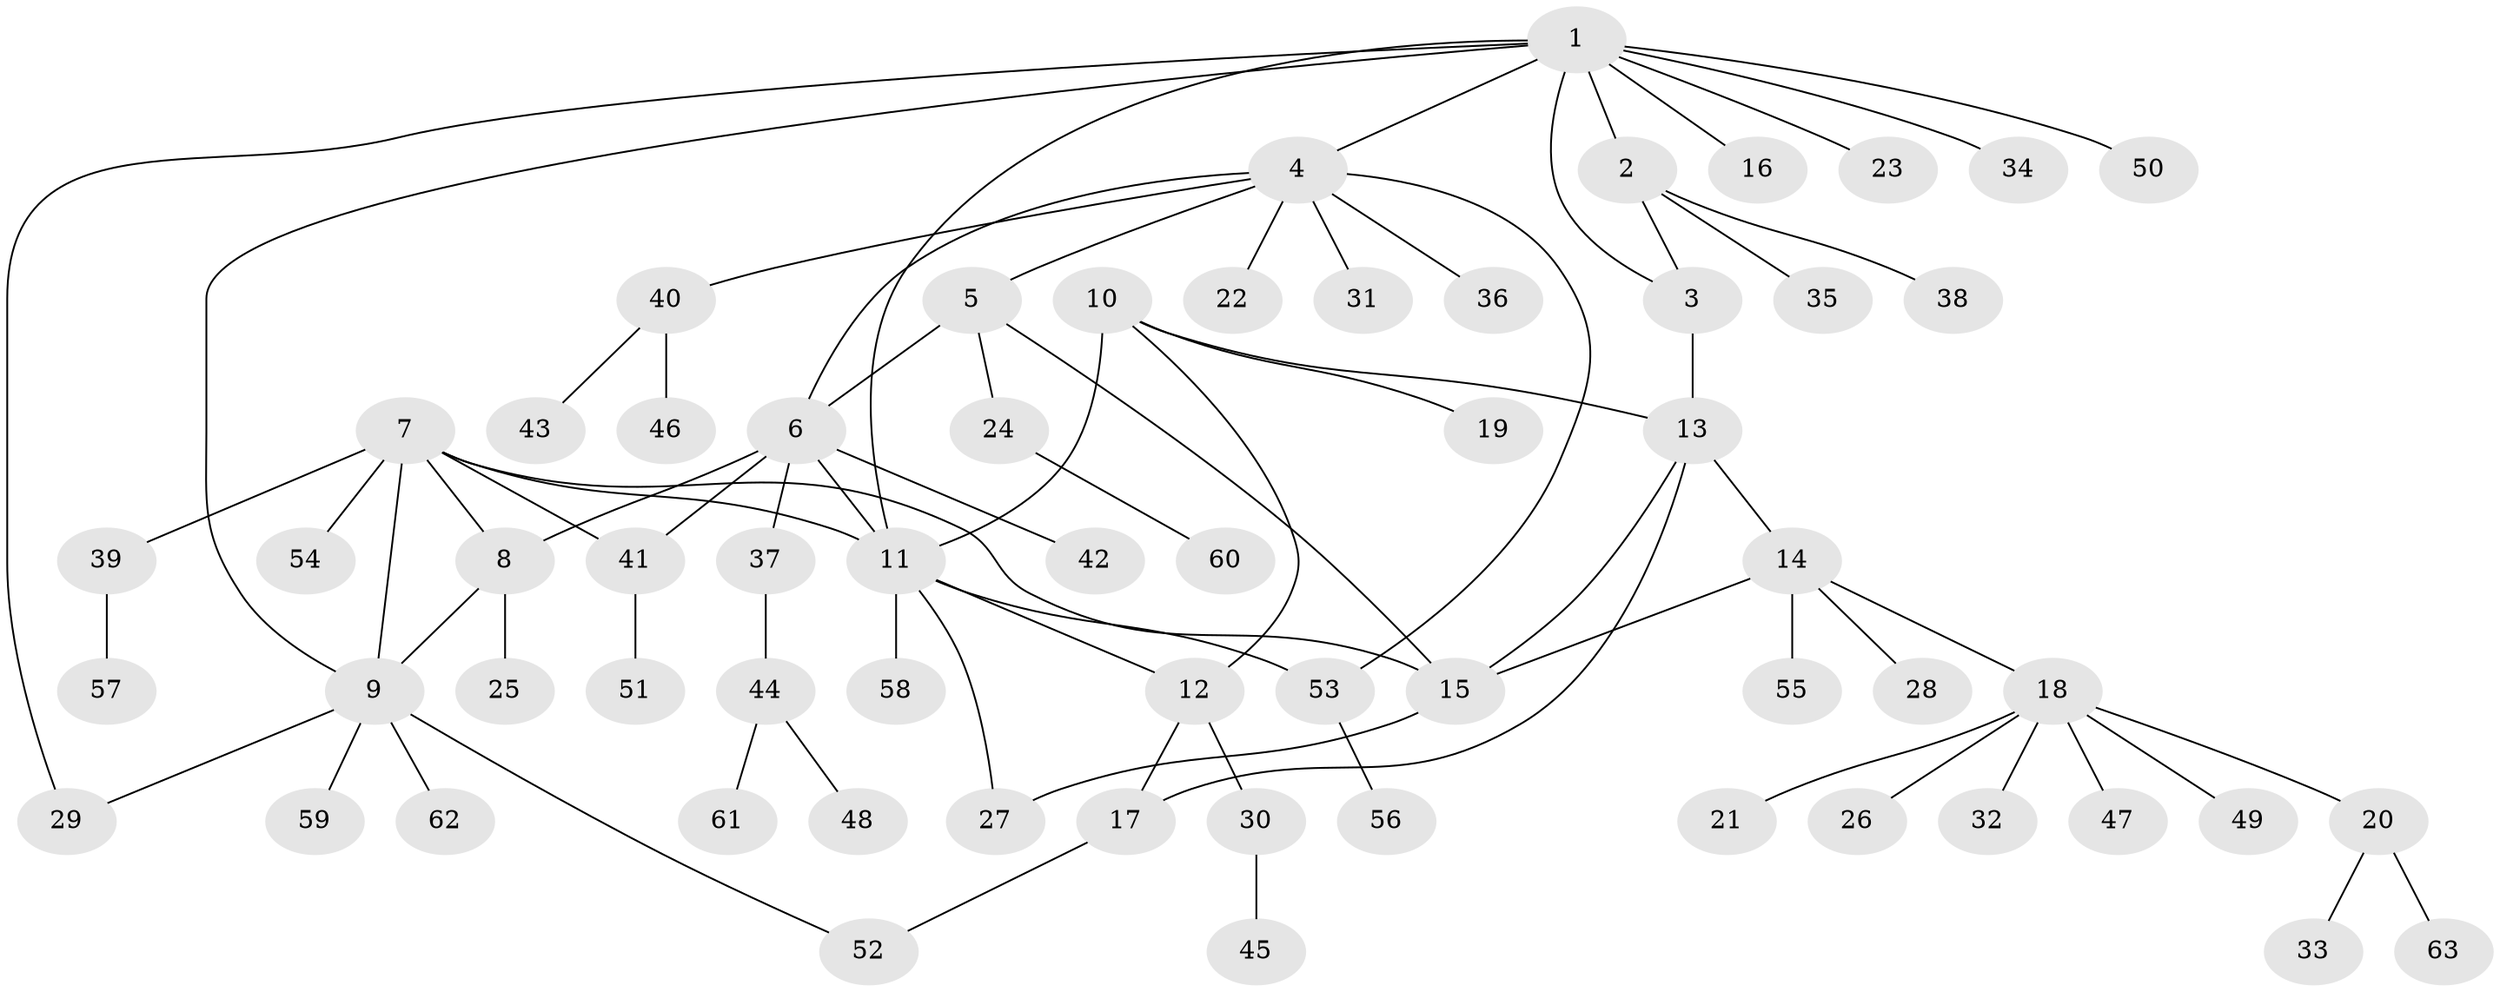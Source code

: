 // Generated by graph-tools (version 1.1) at 2025/15/03/09/25 04:15:55]
// undirected, 63 vertices, 79 edges
graph export_dot {
graph [start="1"]
  node [color=gray90,style=filled];
  1;
  2;
  3;
  4;
  5;
  6;
  7;
  8;
  9;
  10;
  11;
  12;
  13;
  14;
  15;
  16;
  17;
  18;
  19;
  20;
  21;
  22;
  23;
  24;
  25;
  26;
  27;
  28;
  29;
  30;
  31;
  32;
  33;
  34;
  35;
  36;
  37;
  38;
  39;
  40;
  41;
  42;
  43;
  44;
  45;
  46;
  47;
  48;
  49;
  50;
  51;
  52;
  53;
  54;
  55;
  56;
  57;
  58;
  59;
  60;
  61;
  62;
  63;
  1 -- 2;
  1 -- 3;
  1 -- 4;
  1 -- 9;
  1 -- 11;
  1 -- 16;
  1 -- 23;
  1 -- 29;
  1 -- 34;
  1 -- 50;
  2 -- 3;
  2 -- 35;
  2 -- 38;
  3 -- 13;
  4 -- 5;
  4 -- 6;
  4 -- 22;
  4 -- 31;
  4 -- 36;
  4 -- 40;
  4 -- 53;
  5 -- 6;
  5 -- 15;
  5 -- 24;
  6 -- 8;
  6 -- 11;
  6 -- 37;
  6 -- 41;
  6 -- 42;
  7 -- 8;
  7 -- 9;
  7 -- 11;
  7 -- 15;
  7 -- 39;
  7 -- 41;
  7 -- 54;
  8 -- 9;
  8 -- 25;
  9 -- 29;
  9 -- 52;
  9 -- 59;
  9 -- 62;
  10 -- 11;
  10 -- 12;
  10 -- 13;
  10 -- 19;
  11 -- 12;
  11 -- 27;
  11 -- 53;
  11 -- 58;
  12 -- 17;
  12 -- 30;
  13 -- 14;
  13 -- 15;
  13 -- 17;
  14 -- 15;
  14 -- 18;
  14 -- 28;
  14 -- 55;
  15 -- 27;
  17 -- 52;
  18 -- 20;
  18 -- 21;
  18 -- 26;
  18 -- 32;
  18 -- 47;
  18 -- 49;
  20 -- 33;
  20 -- 63;
  24 -- 60;
  30 -- 45;
  37 -- 44;
  39 -- 57;
  40 -- 43;
  40 -- 46;
  41 -- 51;
  44 -- 48;
  44 -- 61;
  53 -- 56;
}
